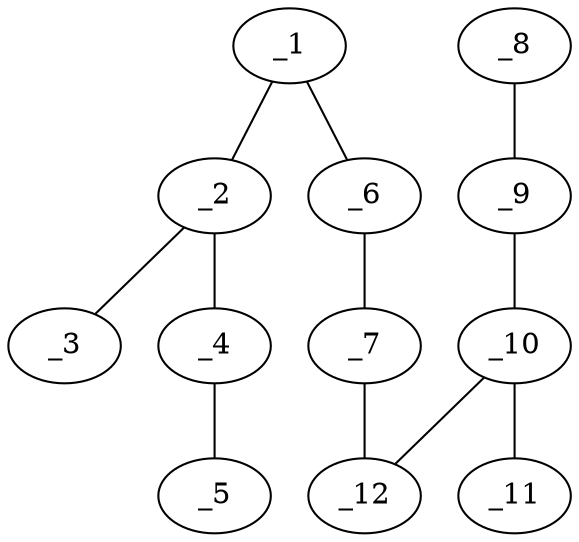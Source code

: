 graph molid638702 {
	_1	 [charge=0,
		chem=4,
		symbol="N  ",
		x="4.5981",
		y="0.25"];
	_2	 [charge=0,
		chem=1,
		symbol="C  ",
		x="3.7321",
		y="-0.25"];
	_1 -- _2	 [valence=1];
	_6	 [charge=0,
		chem=1,
		symbol="C  ",
		x="5.4641",
		y="-0.25"];
	_1 -- _6	 [valence=1];
	_3	 [charge=0,
		chem=2,
		symbol="O  ",
		x="3.7321",
		y="-1.25"];
	_2 -- _3	 [valence=2];
	_4	 [charge=0,
		chem=1,
		symbol="C  ",
		x="2.866",
		y="0.25"];
	_2 -- _4	 [valence=1];
	_5	 [charge=0,
		chem=5,
		symbol="S  ",
		x=2,
		y="-0.25"];
	_4 -- _5	 [valence=1];
	_7	 [charge=0,
		chem=1,
		symbol="C  ",
		x="6.3301",
		y="0.25"];
	_6 -- _7	 [valence=1];
	_12	 [charge=0,
		chem=4,
		symbol="N  ",
		x="7.1962",
		y="-0.25"];
	_7 -- _12	 [valence=1];
	_8	 [charge=0,
		chem=5,
		symbol="S  ",
		x="9.7942",
		y="0.25"];
	_9	 [charge=0,
		chem=1,
		symbol="C  ",
		x="8.9282",
		y="-0.25"];
	_8 -- _9	 [valence=1];
	_10	 [charge=0,
		chem=1,
		symbol="C  ",
		x="8.0622",
		y="0.25"];
	_9 -- _10	 [valence=1];
	_11	 [charge=0,
		chem=2,
		symbol="O  ",
		x="8.0622",
		y="1.25"];
	_10 -- _11	 [valence=2];
	_10 -- _12	 [valence=1];
}
